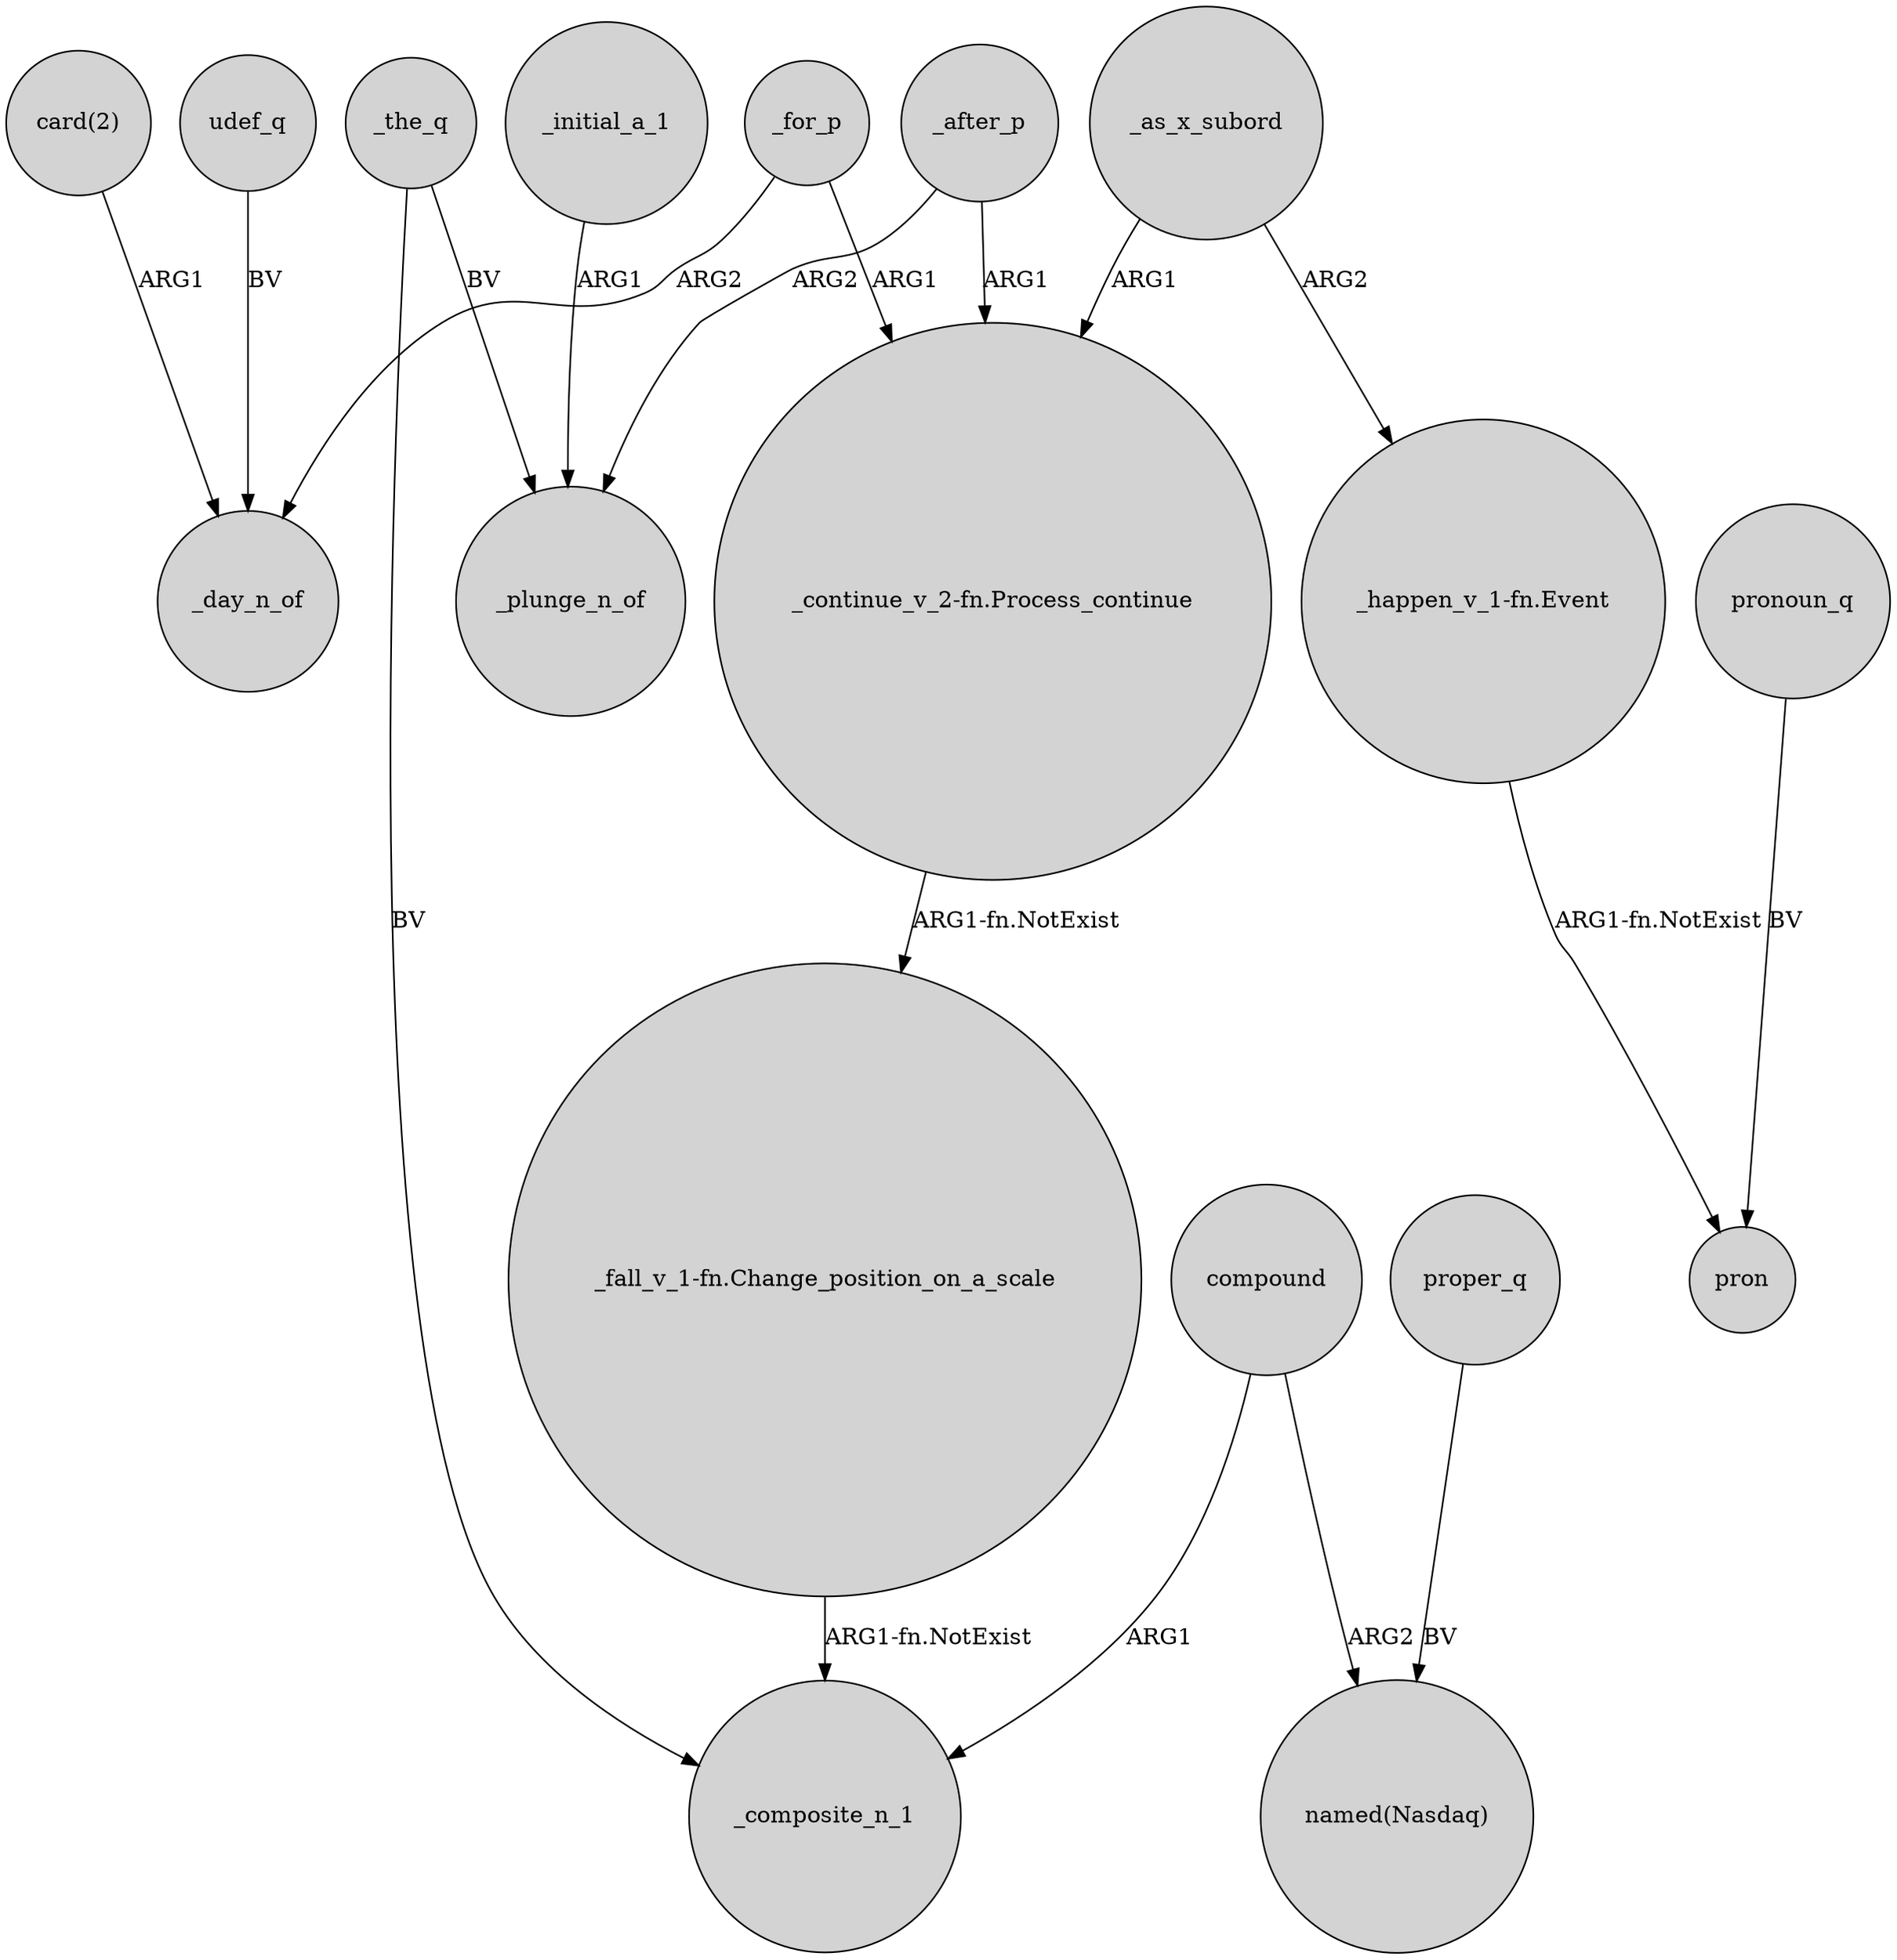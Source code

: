 digraph {
	node [shape=circle style=filled]
	"card(2)" -> _day_n_of [label=ARG1]
	_for_p -> _day_n_of [label=ARG2]
	_initial_a_1 -> _plunge_n_of [label=ARG1]
	compound -> "named(Nasdaq)" [label=ARG2]
	"_fall_v_1-fn.Change_position_on_a_scale" -> _composite_n_1 [label="ARG1-fn.NotExist"]
	_as_x_subord -> "_happen_v_1-fn.Event" [label=ARG2]
	proper_q -> "named(Nasdaq)" [label=BV]
	"_happen_v_1-fn.Event" -> pron [label="ARG1-fn.NotExist"]
	"_continue_v_2-fn.Process_continue" -> "_fall_v_1-fn.Change_position_on_a_scale" [label="ARG1-fn.NotExist"]
	_for_p -> "_continue_v_2-fn.Process_continue" [label=ARG1]
	udef_q -> _day_n_of [label=BV]
	_as_x_subord -> "_continue_v_2-fn.Process_continue" [label=ARG1]
	_after_p -> "_continue_v_2-fn.Process_continue" [label=ARG1]
	_the_q -> _plunge_n_of [label=BV]
	_the_q -> _composite_n_1 [label=BV]
	_after_p -> _plunge_n_of [label=ARG2]
	compound -> _composite_n_1 [label=ARG1]
	pronoun_q -> pron [label=BV]
}
